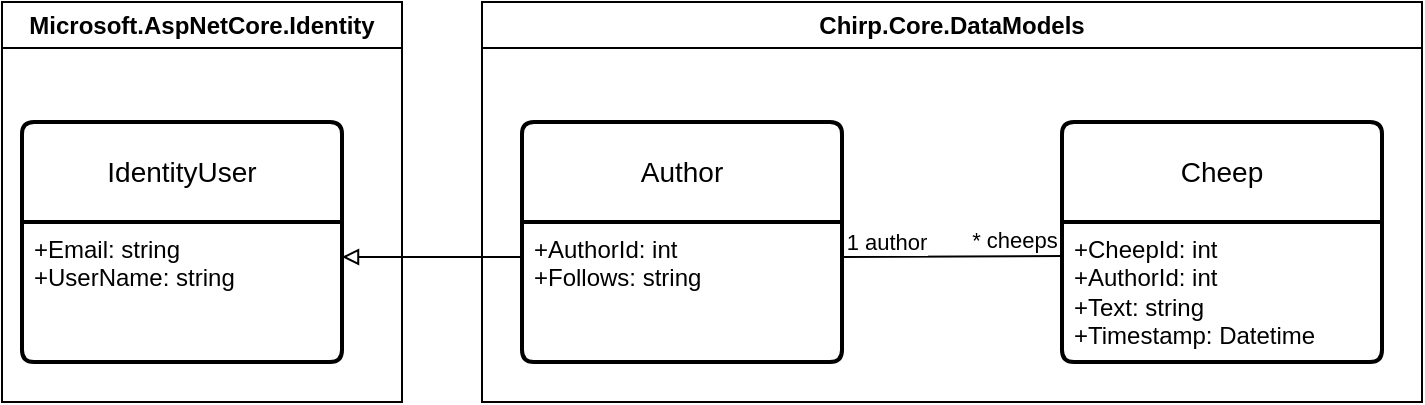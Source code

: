 <mxfile version="25.0.3">
  <diagram name="Side-1" id="GzISuMo-xyW6SiDjN4ra">
    <mxGraphModel dx="1036" dy="565" grid="1" gridSize="10" guides="1" tooltips="1" connect="1" arrows="1" fold="1" page="1" pageScale="1" pageWidth="827" pageHeight="1169" math="0" shadow="0">
      <root>
        <mxCell id="0" />
        <mxCell id="1" parent="0" />
        <mxCell id="4euarY74Lfna2DTe539m-1" value="Author" style="swimlane;childLayout=stackLayout;horizontal=1;startSize=50;horizontalStack=0;rounded=1;fontSize=14;fontStyle=0;strokeWidth=2;resizeParent=0;resizeLast=1;shadow=0;dashed=0;align=center;arcSize=4;whiteSpace=wrap;html=1;" vertex="1" parent="1">
          <mxGeometry x="270" y="270" width="160" height="120" as="geometry">
            <mxRectangle x="270" y="270" width="80" height="50" as="alternateBounds" />
          </mxGeometry>
        </mxCell>
        <mxCell id="4euarY74Lfna2DTe539m-2" value="+AuthorId: int&lt;br&gt;+Follows: string" style="align=left;strokeColor=none;fillColor=none;spacingLeft=4;fontSize=12;verticalAlign=top;resizable=0;rotatable=0;part=1;html=1;" vertex="1" parent="4euarY74Lfna2DTe539m-1">
          <mxGeometry y="50" width="160" height="70" as="geometry" />
        </mxCell>
        <mxCell id="4euarY74Lfna2DTe539m-3" value="Cheep" style="swimlane;childLayout=stackLayout;horizontal=1;startSize=50;horizontalStack=0;rounded=1;fontSize=14;fontStyle=0;strokeWidth=2;resizeParent=0;resizeLast=1;shadow=0;dashed=0;align=center;arcSize=4;whiteSpace=wrap;html=1;" vertex="1" parent="1">
          <mxGeometry x="540" y="270" width="160" height="120" as="geometry" />
        </mxCell>
        <mxCell id="4euarY74Lfna2DTe539m-4" value="+CheepId: int&lt;br&gt;+AuthorId: int&lt;br&gt;+Text: string&lt;div&gt;+Timestamp: Datetime&lt;/div&gt;" style="align=left;strokeColor=none;fillColor=none;spacingLeft=4;fontSize=12;verticalAlign=top;resizable=0;rotatable=0;part=1;html=1;" vertex="1" parent="4euarY74Lfna2DTe539m-3">
          <mxGeometry y="50" width="160" height="70" as="geometry" />
        </mxCell>
        <mxCell id="4euarY74Lfna2DTe539m-5" value="IdentityUser" style="swimlane;childLayout=stackLayout;horizontal=1;startSize=50;horizontalStack=0;rounded=1;fontSize=14;fontStyle=0;strokeWidth=2;resizeParent=0;resizeLast=1;shadow=0;dashed=0;align=center;arcSize=4;whiteSpace=wrap;html=1;" vertex="1" parent="1">
          <mxGeometry x="20" y="270" width="160" height="120" as="geometry" />
        </mxCell>
        <mxCell id="4euarY74Lfna2DTe539m-6" value="+Email: string&lt;br&gt;+UserName: string" style="align=left;strokeColor=none;fillColor=none;spacingLeft=4;fontSize=12;verticalAlign=top;resizable=0;rotatable=0;part=1;html=1;" vertex="1" parent="4euarY74Lfna2DTe539m-5">
          <mxGeometry y="50" width="160" height="70" as="geometry" />
        </mxCell>
        <mxCell id="4euarY74Lfna2DTe539m-10" value="" style="endArrow=block;html=1;rounded=0;entryX=1;entryY=0.25;entryDx=0;entryDy=0;exitX=0;exitY=0.25;exitDx=0;exitDy=0;endFill=0;strokeWidth=1;" edge="1" parent="1" source="4euarY74Lfna2DTe539m-2" target="4euarY74Lfna2DTe539m-6">
          <mxGeometry width="50" height="50" relative="1" as="geometry">
            <mxPoint x="290" y="270" as="sourcePoint" />
            <mxPoint x="340" y="220" as="targetPoint" />
          </mxGeometry>
        </mxCell>
        <mxCell id="4euarY74Lfna2DTe539m-13" style="edgeStyle=orthogonalEdgeStyle;rounded=0;orthogonalLoop=1;jettySize=auto;html=1;exitX=1;exitY=0.25;exitDx=0;exitDy=0;endArrow=none;endFill=0;" edge="1" parent="1" source="4euarY74Lfna2DTe539m-2">
          <mxGeometry relative="1" as="geometry">
            <mxPoint x="541" y="337" as="targetPoint" />
          </mxGeometry>
        </mxCell>
        <mxCell id="4euarY74Lfna2DTe539m-14" value="1 author" style="edgeLabel;html=1;align=center;verticalAlign=middle;resizable=0;points=[];" vertex="1" connectable="0" parent="4euarY74Lfna2DTe539m-13">
          <mxGeometry x="-0.808" y="2" relative="1" as="geometry">
            <mxPoint x="11" y="-6" as="offset" />
          </mxGeometry>
        </mxCell>
        <mxCell id="4euarY74Lfna2DTe539m-15" value="* cheeps" style="edgeLabel;html=1;align=center;verticalAlign=middle;resizable=0;points=[];" vertex="1" connectable="0" parent="4euarY74Lfna2DTe539m-13">
          <mxGeometry x="0.622" relative="1" as="geometry">
            <mxPoint x="-4" y="-8" as="offset" />
          </mxGeometry>
        </mxCell>
        <mxCell id="4euarY74Lfna2DTe539m-20" value="Microsoft.AspNetCore.Identity" style="swimlane;whiteSpace=wrap;html=1;" vertex="1" parent="1">
          <mxGeometry x="10" y="210" width="200" height="200" as="geometry">
            <mxRectangle x="10" y="210" width="200" height="30" as="alternateBounds" />
          </mxGeometry>
        </mxCell>
        <mxCell id="4euarY74Lfna2DTe539m-21" value="Chirp.Core.DataModels" style="swimlane;whiteSpace=wrap;html=1;" vertex="1" parent="1">
          <mxGeometry x="250" y="210" width="470" height="200" as="geometry">
            <mxRectangle x="250" y="210" width="200" height="30" as="alternateBounds" />
          </mxGeometry>
        </mxCell>
      </root>
    </mxGraphModel>
  </diagram>
</mxfile>

